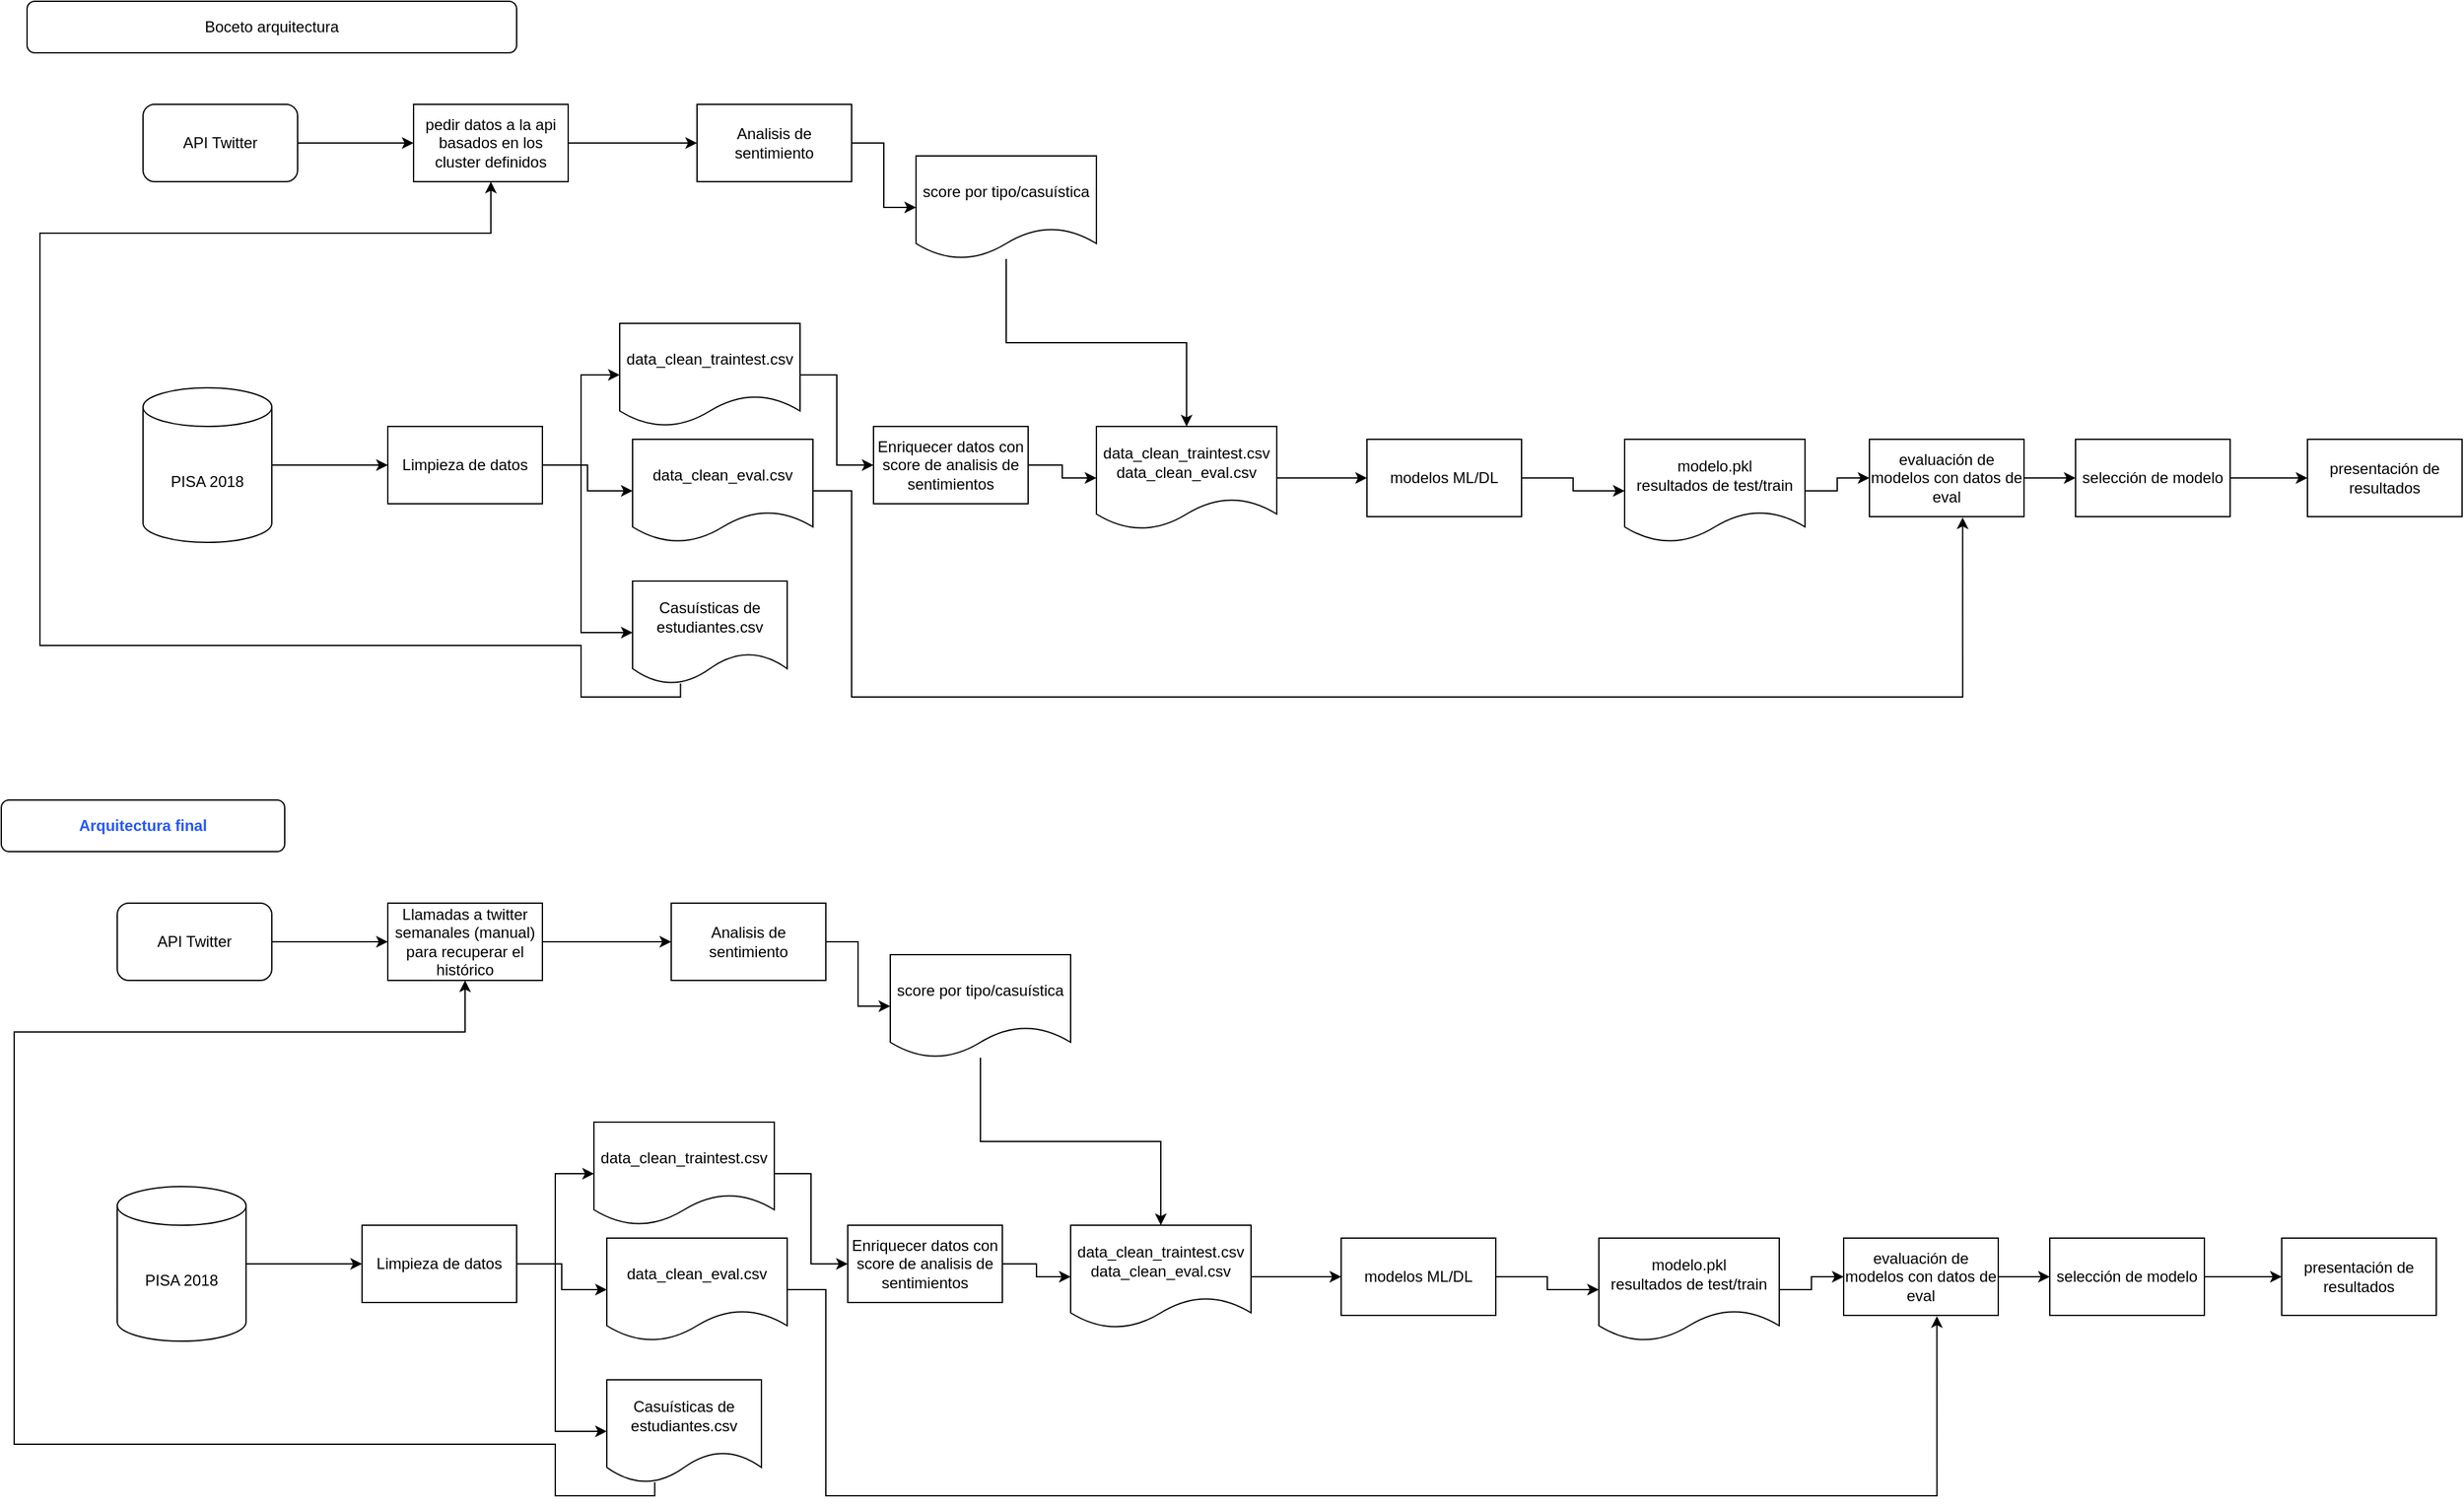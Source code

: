 <mxfile version="21.2.9" type="google">
  <diagram name="Página-1" id="HMiQe1yscgGhobdegkLz">
    <mxGraphModel grid="0" page="1" gridSize="10" guides="1" tooltips="1" connect="1" arrows="1" fold="1" pageScale="1" pageWidth="827" pageHeight="1169" math="0" shadow="0">
      <root>
        <mxCell id="0" />
        <mxCell id="1" parent="0" />
        <mxCell id="H6zXH7FBifV2kAMAosfw-3" style="edgeStyle=orthogonalEdgeStyle;rounded=0;orthogonalLoop=1;jettySize=auto;html=1;entryX=0;entryY=0.5;entryDx=0;entryDy=0;" edge="1" parent="1" source="H6zXH7FBifV2kAMAosfw-1" target="H6zXH7FBifV2kAMAosfw-2">
          <mxGeometry relative="1" as="geometry" />
        </mxCell>
        <mxCell id="H6zXH7FBifV2kAMAosfw-1" value="PISA 2018" style="shape=cylinder3;whiteSpace=wrap;html=1;boundedLbl=1;backgroundOutline=1;size=15;" vertex="1" parent="1">
          <mxGeometry x="140" y="330" width="100" height="120" as="geometry" />
        </mxCell>
        <mxCell id="H6zXH7FBifV2kAMAosfw-6" style="edgeStyle=orthogonalEdgeStyle;rounded=0;orthogonalLoop=1;jettySize=auto;html=1;entryX=0;entryY=0.5;entryDx=0;entryDy=0;" edge="1" parent="1" source="H6zXH7FBifV2kAMAosfw-2" target="H6zXH7FBifV2kAMAosfw-4">
          <mxGeometry relative="1" as="geometry" />
        </mxCell>
        <mxCell id="H6zXH7FBifV2kAMAosfw-7" style="edgeStyle=orthogonalEdgeStyle;rounded=0;orthogonalLoop=1;jettySize=auto;html=1;entryX=0;entryY=0.5;entryDx=0;entryDy=0;" edge="1" parent="1" source="H6zXH7FBifV2kAMAosfw-2" target="H6zXH7FBifV2kAMAosfw-5">
          <mxGeometry relative="1" as="geometry">
            <Array as="points">
              <mxPoint x="480" y="390" />
              <mxPoint x="480" y="520" />
            </Array>
          </mxGeometry>
        </mxCell>
        <mxCell id="H6zXH7FBifV2kAMAosfw-32" style="edgeStyle=orthogonalEdgeStyle;rounded=0;orthogonalLoop=1;jettySize=auto;html=1;entryX=0;entryY=0.5;entryDx=0;entryDy=0;" edge="1" parent="1" source="H6zXH7FBifV2kAMAosfw-2" target="H6zXH7FBifV2kAMAosfw-31">
          <mxGeometry relative="1" as="geometry" />
        </mxCell>
        <mxCell id="H6zXH7FBifV2kAMAosfw-2" value="Limpieza de datos" style="rounded=0;whiteSpace=wrap;html=1;" vertex="1" parent="1">
          <mxGeometry x="330" y="360" width="120" height="60" as="geometry" />
        </mxCell>
        <mxCell id="H6zXH7FBifV2kAMAosfw-19" style="edgeStyle=orthogonalEdgeStyle;rounded=0;orthogonalLoop=1;jettySize=auto;html=1;entryX=0;entryY=0.5;entryDx=0;entryDy=0;" edge="1" parent="1" source="H6zXH7FBifV2kAMAosfw-4" target="H6zXH7FBifV2kAMAosfw-17">
          <mxGeometry relative="1" as="geometry" />
        </mxCell>
        <mxCell id="H6zXH7FBifV2kAMAosfw-4" value="data_clean_traintest.csv" style="shape=document;whiteSpace=wrap;html=1;boundedLbl=1;" vertex="1" parent="1">
          <mxGeometry x="510" y="280" width="140" height="80" as="geometry" />
        </mxCell>
        <mxCell id="H6zXH7FBifV2kAMAosfw-11" style="edgeStyle=orthogonalEdgeStyle;rounded=0;orthogonalLoop=1;jettySize=auto;html=1;entryX=0.5;entryY=1;entryDx=0;entryDy=0;exitX=0.31;exitY=0.993;exitDx=0;exitDy=0;exitPerimeter=0;" edge="1" parent="1" source="H6zXH7FBifV2kAMAosfw-5" target="H6zXH7FBifV2kAMAosfw-9">
          <mxGeometry relative="1" as="geometry">
            <mxPoint x="550" y="570" as="sourcePoint" />
            <Array as="points">
              <mxPoint x="557" y="570" />
              <mxPoint x="480" y="570" />
              <mxPoint x="480" y="530" />
              <mxPoint x="60" y="530" />
              <mxPoint x="60" y="210" />
              <mxPoint x="410" y="210" />
            </Array>
          </mxGeometry>
        </mxCell>
        <mxCell id="H6zXH7FBifV2kAMAosfw-5" value="Casuísticas de estudiantes.csv" style="shape=document;whiteSpace=wrap;html=1;boundedLbl=1;" vertex="1" parent="1">
          <mxGeometry x="520" y="480" width="120" height="80" as="geometry" />
        </mxCell>
        <mxCell id="H6zXH7FBifV2kAMAosfw-10" style="edgeStyle=orthogonalEdgeStyle;rounded=0;orthogonalLoop=1;jettySize=auto;html=1;entryX=0;entryY=0.5;entryDx=0;entryDy=0;" edge="1" parent="1" source="H6zXH7FBifV2kAMAosfw-8" target="H6zXH7FBifV2kAMAosfw-9">
          <mxGeometry relative="1" as="geometry" />
        </mxCell>
        <mxCell id="H6zXH7FBifV2kAMAosfw-8" value="API Twitter" style="rounded=1;whiteSpace=wrap;html=1;" vertex="1" parent="1">
          <mxGeometry x="140" y="110" width="120" height="60" as="geometry" />
        </mxCell>
        <mxCell id="H6zXH7FBifV2kAMAosfw-14" style="edgeStyle=orthogonalEdgeStyle;rounded=0;orthogonalLoop=1;jettySize=auto;html=1;entryX=0;entryY=0.5;entryDx=0;entryDy=0;" edge="1" parent="1" source="H6zXH7FBifV2kAMAosfw-9" target="H6zXH7FBifV2kAMAosfw-13">
          <mxGeometry relative="1" as="geometry" />
        </mxCell>
        <mxCell id="H6zXH7FBifV2kAMAosfw-9" value="pedir datos a la api basados en los cluster definidos" style="rounded=0;whiteSpace=wrap;html=1;" vertex="1" parent="1">
          <mxGeometry x="350" y="110" width="120" height="60" as="geometry" />
        </mxCell>
        <mxCell id="H6zXH7FBifV2kAMAosfw-21" style="edgeStyle=orthogonalEdgeStyle;rounded=0;orthogonalLoop=1;jettySize=auto;html=1;entryX=0;entryY=0.5;entryDx=0;entryDy=0;" edge="1" parent="1" source="H6zXH7FBifV2kAMAosfw-13" target="H6zXH7FBifV2kAMAosfw-20">
          <mxGeometry relative="1" as="geometry" />
        </mxCell>
        <mxCell id="H6zXH7FBifV2kAMAosfw-13" value="Analisis de sentimiento" style="rounded=0;whiteSpace=wrap;html=1;" vertex="1" parent="1">
          <mxGeometry x="570" y="110" width="120" height="60" as="geometry" />
        </mxCell>
        <mxCell id="H6zXH7FBifV2kAMAosfw-27" style="edgeStyle=orthogonalEdgeStyle;rounded=0;orthogonalLoop=1;jettySize=auto;html=1;" edge="1" parent="1" source="H6zXH7FBifV2kAMAosfw-15" target="H6zXH7FBifV2kAMAosfw-26">
          <mxGeometry relative="1" as="geometry" />
        </mxCell>
        <mxCell id="H6zXH7FBifV2kAMAosfw-15" value="modelos ML/DL" style="rounded=0;whiteSpace=wrap;html=1;" vertex="1" parent="1">
          <mxGeometry x="1090" y="370" width="120" height="60" as="geometry" />
        </mxCell>
        <mxCell id="H6zXH7FBifV2kAMAosfw-22" style="edgeStyle=orthogonalEdgeStyle;rounded=0;orthogonalLoop=1;jettySize=auto;html=1;" edge="1" parent="1" source="H6zXH7FBifV2kAMAosfw-17" target="H6zXH7FBifV2kAMAosfw-18">
          <mxGeometry relative="1" as="geometry" />
        </mxCell>
        <mxCell id="H6zXH7FBifV2kAMAosfw-17" value="Enriquecer datos con score de analisis de sentimientos" style="rounded=0;whiteSpace=wrap;html=1;" vertex="1" parent="1">
          <mxGeometry x="707" y="360" width="120" height="60" as="geometry" />
        </mxCell>
        <mxCell id="H6zXH7FBifV2kAMAosfw-25" style="edgeStyle=orthogonalEdgeStyle;rounded=0;orthogonalLoop=1;jettySize=auto;html=1;entryX=0;entryY=0.5;entryDx=0;entryDy=0;" edge="1" parent="1" source="H6zXH7FBifV2kAMAosfw-18" target="H6zXH7FBifV2kAMAosfw-15">
          <mxGeometry relative="1" as="geometry" />
        </mxCell>
        <mxCell id="H6zXH7FBifV2kAMAosfw-18" value="data_clean_traintest.csv&lt;br&gt;data_clean_eval.csv" style="shape=document;whiteSpace=wrap;html=1;boundedLbl=1;" vertex="1" parent="1">
          <mxGeometry x="880" y="360" width="140" height="80" as="geometry" />
        </mxCell>
        <mxCell id="H6zXH7FBifV2kAMAosfw-23" style="edgeStyle=orthogonalEdgeStyle;rounded=0;orthogonalLoop=1;jettySize=auto;html=1;entryX=0.5;entryY=0;entryDx=0;entryDy=0;" edge="1" parent="1" source="H6zXH7FBifV2kAMAosfw-20" target="H6zXH7FBifV2kAMAosfw-18">
          <mxGeometry relative="1" as="geometry">
            <mxPoint x="860" y="400" as="targetPoint" />
          </mxGeometry>
        </mxCell>
        <mxCell id="H6zXH7FBifV2kAMAosfw-20" value="score por tipo/casuística" style="shape=document;whiteSpace=wrap;html=1;boundedLbl=1;" vertex="1" parent="1">
          <mxGeometry x="740" y="150" width="140" height="80" as="geometry" />
        </mxCell>
        <mxCell id="H6zXH7FBifV2kAMAosfw-29" style="edgeStyle=orthogonalEdgeStyle;rounded=0;orthogonalLoop=1;jettySize=auto;html=1;entryX=0;entryY=0.5;entryDx=0;entryDy=0;" edge="1" parent="1" source="H6zXH7FBifV2kAMAosfw-26" target="H6zXH7FBifV2kAMAosfw-28">
          <mxGeometry relative="1" as="geometry" />
        </mxCell>
        <mxCell id="H6zXH7FBifV2kAMAosfw-26" value="modelo.pkl&lt;br&gt;resultados de test/train" style="shape=document;whiteSpace=wrap;html=1;boundedLbl=1;" vertex="1" parent="1">
          <mxGeometry x="1290" y="370" width="140" height="80" as="geometry" />
        </mxCell>
        <mxCell id="yV0UHSyGWfe3rUmhllkB-1" style="edgeStyle=orthogonalEdgeStyle;rounded=0;orthogonalLoop=1;jettySize=auto;html=1;" edge="1" parent="1" source="H6zXH7FBifV2kAMAosfw-28">
          <mxGeometry relative="1" as="geometry">
            <mxPoint x="1640" y="400" as="targetPoint" />
          </mxGeometry>
        </mxCell>
        <mxCell id="H6zXH7FBifV2kAMAosfw-28" value="evaluación de modelos con datos de eval" style="rounded=0;whiteSpace=wrap;html=1;" vertex="1" parent="1">
          <mxGeometry x="1480" y="370" width="120" height="60" as="geometry" />
        </mxCell>
        <mxCell id="H6zXH7FBifV2kAMAosfw-33" style="edgeStyle=orthogonalEdgeStyle;rounded=0;orthogonalLoop=1;jettySize=auto;html=1;entryX=0.603;entryY=1.01;entryDx=0;entryDy=0;entryPerimeter=0;" edge="1" parent="1" source="H6zXH7FBifV2kAMAosfw-31" target="H6zXH7FBifV2kAMAosfw-28">
          <mxGeometry relative="1" as="geometry">
            <Array as="points">
              <mxPoint x="690" y="410" />
              <mxPoint x="690" y="570" />
              <mxPoint x="1552" y="570" />
            </Array>
          </mxGeometry>
        </mxCell>
        <mxCell id="H6zXH7FBifV2kAMAosfw-31" value="data_clean_eval.csv" style="shape=document;whiteSpace=wrap;html=1;boundedLbl=1;" vertex="1" parent="1">
          <mxGeometry x="520" y="370" width="140" height="80" as="geometry" />
        </mxCell>
        <mxCell id="yV0UHSyGWfe3rUmhllkB-4" style="edgeStyle=orthogonalEdgeStyle;rounded=0;orthogonalLoop=1;jettySize=auto;html=1;entryX=0;entryY=0.5;entryDx=0;entryDy=0;" edge="1" parent="1" source="yV0UHSyGWfe3rUmhllkB-2" target="yV0UHSyGWfe3rUmhllkB-3">
          <mxGeometry relative="1" as="geometry" />
        </mxCell>
        <mxCell id="yV0UHSyGWfe3rUmhllkB-2" value="selección de modelo" style="rounded=0;whiteSpace=wrap;html=1;" vertex="1" parent="1">
          <mxGeometry x="1640" y="370" width="120" height="60" as="geometry" />
        </mxCell>
        <mxCell id="yV0UHSyGWfe3rUmhllkB-3" value="presentación de resultados" style="rounded=0;whiteSpace=wrap;html=1;" vertex="1" parent="1">
          <mxGeometry x="1820" y="370" width="120" height="60" as="geometry" />
        </mxCell>
        <mxCell id="EDtmoaRXZTR5InwVRaYT-4" value="Boceto arquitectura" style="rounded=1;whiteSpace=wrap;html=1;" vertex="1" parent="1">
          <mxGeometry x="50" y="30" width="380" height="40" as="geometry" />
        </mxCell>
        <mxCell id="EDtmoaRXZTR5InwVRaYT-5" style="edgeStyle=orthogonalEdgeStyle;rounded=0;orthogonalLoop=1;jettySize=auto;html=1;entryX=0;entryY=0.5;entryDx=0;entryDy=0;" edge="1" parent="1" source="EDtmoaRXZTR5InwVRaYT-6" target="EDtmoaRXZTR5InwVRaYT-10">
          <mxGeometry relative="1" as="geometry" />
        </mxCell>
        <mxCell id="EDtmoaRXZTR5InwVRaYT-6" value="PISA 2018" style="shape=cylinder3;whiteSpace=wrap;html=1;boundedLbl=1;backgroundOutline=1;size=15;" vertex="1" parent="1">
          <mxGeometry x="120" y="950" width="100" height="120" as="geometry" />
        </mxCell>
        <mxCell id="EDtmoaRXZTR5InwVRaYT-7" style="edgeStyle=orthogonalEdgeStyle;rounded=0;orthogonalLoop=1;jettySize=auto;html=1;entryX=0;entryY=0.5;entryDx=0;entryDy=0;" edge="1" parent="1" source="EDtmoaRXZTR5InwVRaYT-10" target="EDtmoaRXZTR5InwVRaYT-12">
          <mxGeometry relative="1" as="geometry" />
        </mxCell>
        <mxCell id="EDtmoaRXZTR5InwVRaYT-8" style="edgeStyle=orthogonalEdgeStyle;rounded=0;orthogonalLoop=1;jettySize=auto;html=1;entryX=0;entryY=0.5;entryDx=0;entryDy=0;" edge="1" parent="1" source="EDtmoaRXZTR5InwVRaYT-10" target="EDtmoaRXZTR5InwVRaYT-14">
          <mxGeometry relative="1" as="geometry">
            <Array as="points">
              <mxPoint x="460" y="1010" />
              <mxPoint x="460" y="1140" />
            </Array>
          </mxGeometry>
        </mxCell>
        <mxCell id="EDtmoaRXZTR5InwVRaYT-9" style="edgeStyle=orthogonalEdgeStyle;rounded=0;orthogonalLoop=1;jettySize=auto;html=1;entryX=0;entryY=0.5;entryDx=0;entryDy=0;" edge="1" parent="1" source="EDtmoaRXZTR5InwVRaYT-10" target="EDtmoaRXZTR5InwVRaYT-34">
          <mxGeometry relative="1" as="geometry" />
        </mxCell>
        <mxCell id="EDtmoaRXZTR5InwVRaYT-10" value="Limpieza de datos" style="rounded=0;whiteSpace=wrap;html=1;" vertex="1" parent="1">
          <mxGeometry x="310" y="980" width="120" height="60" as="geometry" />
        </mxCell>
        <mxCell id="EDtmoaRXZTR5InwVRaYT-11" style="edgeStyle=orthogonalEdgeStyle;rounded=0;orthogonalLoop=1;jettySize=auto;html=1;entryX=0;entryY=0.5;entryDx=0;entryDy=0;" edge="1" parent="1" source="EDtmoaRXZTR5InwVRaYT-12" target="EDtmoaRXZTR5InwVRaYT-24">
          <mxGeometry relative="1" as="geometry" />
        </mxCell>
        <mxCell id="EDtmoaRXZTR5InwVRaYT-12" value="data_clean_traintest.csv" style="shape=document;whiteSpace=wrap;html=1;boundedLbl=1;" vertex="1" parent="1">
          <mxGeometry x="490" y="900" width="140" height="80" as="geometry" />
        </mxCell>
        <mxCell id="EDtmoaRXZTR5InwVRaYT-13" style="edgeStyle=orthogonalEdgeStyle;rounded=0;orthogonalLoop=1;jettySize=auto;html=1;entryX=0.5;entryY=1;entryDx=0;entryDy=0;exitX=0.31;exitY=0.993;exitDx=0;exitDy=0;exitPerimeter=0;" edge="1" parent="1" source="EDtmoaRXZTR5InwVRaYT-14" target="EDtmoaRXZTR5InwVRaYT-18">
          <mxGeometry relative="1" as="geometry">
            <mxPoint x="530" y="1190" as="sourcePoint" />
            <Array as="points">
              <mxPoint x="537" y="1190" />
              <mxPoint x="460" y="1190" />
              <mxPoint x="460" y="1150" />
              <mxPoint x="40" y="1150" />
              <mxPoint x="40" y="830" />
              <mxPoint x="390" y="830" />
            </Array>
          </mxGeometry>
        </mxCell>
        <mxCell id="EDtmoaRXZTR5InwVRaYT-14" value="Casuísticas de estudiantes.csv" style="shape=document;whiteSpace=wrap;html=1;boundedLbl=1;" vertex="1" parent="1">
          <mxGeometry x="500" y="1100" width="120" height="80" as="geometry" />
        </mxCell>
        <mxCell id="EDtmoaRXZTR5InwVRaYT-15" style="edgeStyle=orthogonalEdgeStyle;rounded=0;orthogonalLoop=1;jettySize=auto;html=1;entryX=0;entryY=0.5;entryDx=0;entryDy=0;" edge="1" parent="1" source="EDtmoaRXZTR5InwVRaYT-16" target="EDtmoaRXZTR5InwVRaYT-18">
          <mxGeometry relative="1" as="geometry" />
        </mxCell>
        <mxCell id="EDtmoaRXZTR5InwVRaYT-16" value="API Twitter" style="rounded=1;whiteSpace=wrap;html=1;" vertex="1" parent="1">
          <mxGeometry x="120" y="730" width="120" height="60" as="geometry" />
        </mxCell>
        <mxCell id="EDtmoaRXZTR5InwVRaYT-17" style="edgeStyle=orthogonalEdgeStyle;rounded=0;orthogonalLoop=1;jettySize=auto;html=1;entryX=0;entryY=0.5;entryDx=0;entryDy=0;" edge="1" parent="1" source="EDtmoaRXZTR5InwVRaYT-18" target="EDtmoaRXZTR5InwVRaYT-20">
          <mxGeometry relative="1" as="geometry" />
        </mxCell>
        <mxCell id="EDtmoaRXZTR5InwVRaYT-18" value="Llamadas a twitter semanales (manual) para recuperar el histórico" style="rounded=0;whiteSpace=wrap;html=1;" vertex="1" parent="1">
          <mxGeometry x="330" y="730" width="120" height="60" as="geometry" />
        </mxCell>
        <mxCell id="EDtmoaRXZTR5InwVRaYT-19" style="edgeStyle=orthogonalEdgeStyle;rounded=0;orthogonalLoop=1;jettySize=auto;html=1;entryX=0;entryY=0.5;entryDx=0;entryDy=0;" edge="1" parent="1" source="EDtmoaRXZTR5InwVRaYT-20" target="EDtmoaRXZTR5InwVRaYT-28">
          <mxGeometry relative="1" as="geometry" />
        </mxCell>
        <mxCell id="EDtmoaRXZTR5InwVRaYT-20" value="Analisis de sentimiento" style="rounded=0;whiteSpace=wrap;html=1;" vertex="1" parent="1">
          <mxGeometry x="550" y="730" width="120" height="60" as="geometry" />
        </mxCell>
        <mxCell id="EDtmoaRXZTR5InwVRaYT-21" style="edgeStyle=orthogonalEdgeStyle;rounded=0;orthogonalLoop=1;jettySize=auto;html=1;" edge="1" parent="1" source="EDtmoaRXZTR5InwVRaYT-22" target="EDtmoaRXZTR5InwVRaYT-30">
          <mxGeometry relative="1" as="geometry" />
        </mxCell>
        <mxCell id="EDtmoaRXZTR5InwVRaYT-22" value="modelos ML/DL" style="rounded=0;whiteSpace=wrap;html=1;" vertex="1" parent="1">
          <mxGeometry x="1070" y="990" width="120" height="60" as="geometry" />
        </mxCell>
        <mxCell id="EDtmoaRXZTR5InwVRaYT-23" style="edgeStyle=orthogonalEdgeStyle;rounded=0;orthogonalLoop=1;jettySize=auto;html=1;" edge="1" parent="1" source="EDtmoaRXZTR5InwVRaYT-24" target="EDtmoaRXZTR5InwVRaYT-26">
          <mxGeometry relative="1" as="geometry" />
        </mxCell>
        <mxCell id="EDtmoaRXZTR5InwVRaYT-24" value="Enriquecer datos con score de analisis de sentimientos" style="rounded=0;whiteSpace=wrap;html=1;" vertex="1" parent="1">
          <mxGeometry x="687" y="980" width="120" height="60" as="geometry" />
        </mxCell>
        <mxCell id="EDtmoaRXZTR5InwVRaYT-25" style="edgeStyle=orthogonalEdgeStyle;rounded=0;orthogonalLoop=1;jettySize=auto;html=1;entryX=0;entryY=0.5;entryDx=0;entryDy=0;" edge="1" parent="1" source="EDtmoaRXZTR5InwVRaYT-26" target="EDtmoaRXZTR5InwVRaYT-22">
          <mxGeometry relative="1" as="geometry" />
        </mxCell>
        <mxCell id="EDtmoaRXZTR5InwVRaYT-26" value="data_clean_traintest.csv&lt;br&gt;data_clean_eval.csv" style="shape=document;whiteSpace=wrap;html=1;boundedLbl=1;" vertex="1" parent="1">
          <mxGeometry x="860" y="980" width="140" height="80" as="geometry" />
        </mxCell>
        <mxCell id="EDtmoaRXZTR5InwVRaYT-27" style="edgeStyle=orthogonalEdgeStyle;rounded=0;orthogonalLoop=1;jettySize=auto;html=1;entryX=0.5;entryY=0;entryDx=0;entryDy=0;" edge="1" parent="1" source="EDtmoaRXZTR5InwVRaYT-28" target="EDtmoaRXZTR5InwVRaYT-26">
          <mxGeometry relative="1" as="geometry">
            <mxPoint x="840" y="1020" as="targetPoint" />
          </mxGeometry>
        </mxCell>
        <mxCell id="EDtmoaRXZTR5InwVRaYT-28" value="score por tipo/casuística" style="shape=document;whiteSpace=wrap;html=1;boundedLbl=1;" vertex="1" parent="1">
          <mxGeometry x="720" y="770" width="140" height="80" as="geometry" />
        </mxCell>
        <mxCell id="EDtmoaRXZTR5InwVRaYT-29" style="edgeStyle=orthogonalEdgeStyle;rounded=0;orthogonalLoop=1;jettySize=auto;html=1;entryX=0;entryY=0.5;entryDx=0;entryDy=0;" edge="1" parent="1" source="EDtmoaRXZTR5InwVRaYT-30" target="EDtmoaRXZTR5InwVRaYT-32">
          <mxGeometry relative="1" as="geometry" />
        </mxCell>
        <mxCell id="EDtmoaRXZTR5InwVRaYT-30" value="modelo.pkl&lt;br&gt;resultados de test/train" style="shape=document;whiteSpace=wrap;html=1;boundedLbl=1;" vertex="1" parent="1">
          <mxGeometry x="1270" y="990" width="140" height="80" as="geometry" />
        </mxCell>
        <mxCell id="EDtmoaRXZTR5InwVRaYT-31" style="edgeStyle=orthogonalEdgeStyle;rounded=0;orthogonalLoop=1;jettySize=auto;html=1;" edge="1" parent="1" source="EDtmoaRXZTR5InwVRaYT-32">
          <mxGeometry relative="1" as="geometry">
            <mxPoint x="1620" y="1020" as="targetPoint" />
          </mxGeometry>
        </mxCell>
        <mxCell id="EDtmoaRXZTR5InwVRaYT-32" value="evaluación de modelos con datos de eval" style="rounded=0;whiteSpace=wrap;html=1;" vertex="1" parent="1">
          <mxGeometry x="1460" y="990" width="120" height="60" as="geometry" />
        </mxCell>
        <mxCell id="EDtmoaRXZTR5InwVRaYT-33" style="edgeStyle=orthogonalEdgeStyle;rounded=0;orthogonalLoop=1;jettySize=auto;html=1;entryX=0.603;entryY=1.01;entryDx=0;entryDy=0;entryPerimeter=0;" edge="1" parent="1" source="EDtmoaRXZTR5InwVRaYT-34" target="EDtmoaRXZTR5InwVRaYT-32">
          <mxGeometry relative="1" as="geometry">
            <Array as="points">
              <mxPoint x="670" y="1030" />
              <mxPoint x="670" y="1190" />
              <mxPoint x="1532" y="1190" />
            </Array>
          </mxGeometry>
        </mxCell>
        <mxCell id="EDtmoaRXZTR5InwVRaYT-34" value="data_clean_eval.csv" style="shape=document;whiteSpace=wrap;html=1;boundedLbl=1;" vertex="1" parent="1">
          <mxGeometry x="500" y="990" width="140" height="80" as="geometry" />
        </mxCell>
        <mxCell id="EDtmoaRXZTR5InwVRaYT-35" style="edgeStyle=orthogonalEdgeStyle;rounded=0;orthogonalLoop=1;jettySize=auto;html=1;entryX=0;entryY=0.5;entryDx=0;entryDy=0;" edge="1" parent="1" source="EDtmoaRXZTR5InwVRaYT-36" target="EDtmoaRXZTR5InwVRaYT-37">
          <mxGeometry relative="1" as="geometry" />
        </mxCell>
        <mxCell id="EDtmoaRXZTR5InwVRaYT-36" value="selección de modelo" style="rounded=0;whiteSpace=wrap;html=1;" vertex="1" parent="1">
          <mxGeometry x="1620" y="990" width="120" height="60" as="geometry" />
        </mxCell>
        <mxCell id="EDtmoaRXZTR5InwVRaYT-37" value="presentación de resultados" style="rounded=0;whiteSpace=wrap;html=1;" vertex="1" parent="1">
          <mxGeometry x="1800" y="990" width="120" height="60" as="geometry" />
        </mxCell>
        <mxCell id="EDtmoaRXZTR5InwVRaYT-38" value="&lt;b&gt;&lt;font color=&quot;#2457ff&quot;&gt;Arquitectura final&lt;/font&gt;&lt;/b&gt;" style="rounded=1;whiteSpace=wrap;html=1;" vertex="1" parent="1">
          <mxGeometry x="30" y="650" width="220" height="40" as="geometry" />
        </mxCell>
      </root>
    </mxGraphModel>
  </diagram>
</mxfile>
